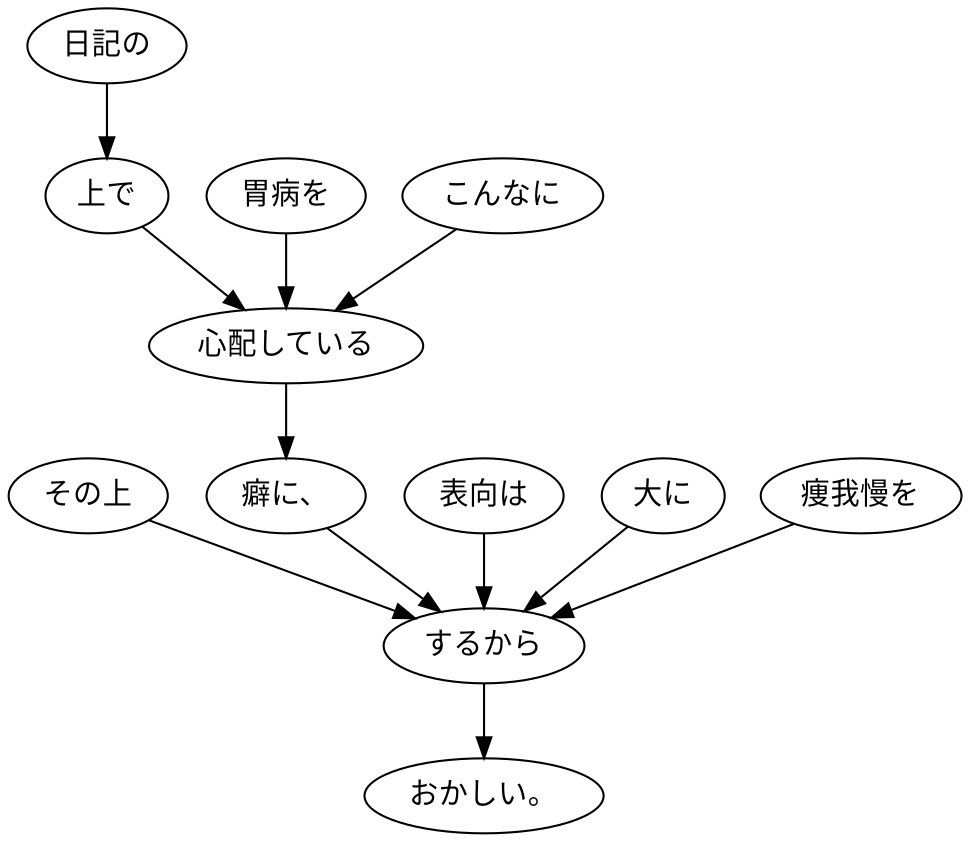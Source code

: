 digraph graph532 {
	node0 [label="その上"];
	node1 [label="日記の"];
	node2 [label="上で"];
	node3 [label="胃病を"];
	node4 [label="こんなに"];
	node5 [label="心配している"];
	node6 [label="癖に、"];
	node7 [label="表向は"];
	node8 [label="大に"];
	node9 [label="痩我慢を"];
	node10 [label="するから"];
	node11 [label="おかしい。"];
	node0 -> node10;
	node1 -> node2;
	node2 -> node5;
	node3 -> node5;
	node4 -> node5;
	node5 -> node6;
	node6 -> node10;
	node7 -> node10;
	node8 -> node10;
	node9 -> node10;
	node10 -> node11;
}
